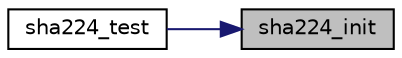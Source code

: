 digraph "sha224_init"
{
 // LATEX_PDF_SIZE
  edge [fontname="Helvetica",fontsize="10",labelfontname="Helvetica",labelfontsize="10"];
  node [fontname="Helvetica",fontsize="10",shape=record];
  rankdir="RL";
  Node8 [label="sha224_init",height=0.2,width=0.4,color="black", fillcolor="grey75", style="filled", fontcolor="black",tooltip="Initialize the hash state."];
  Node8 -> Node9 [dir="back",color="midnightblue",fontsize="10",style="solid",fontname="Helvetica"];
  Node9 [label="sha224_test",height=0.2,width=0.4,color="black", fillcolor="white", style="filled",URL="$sha224_8c.html#ad76aa20d487739f22aeb5e576edb978b",tooltip="Self-test the hash."];
}

